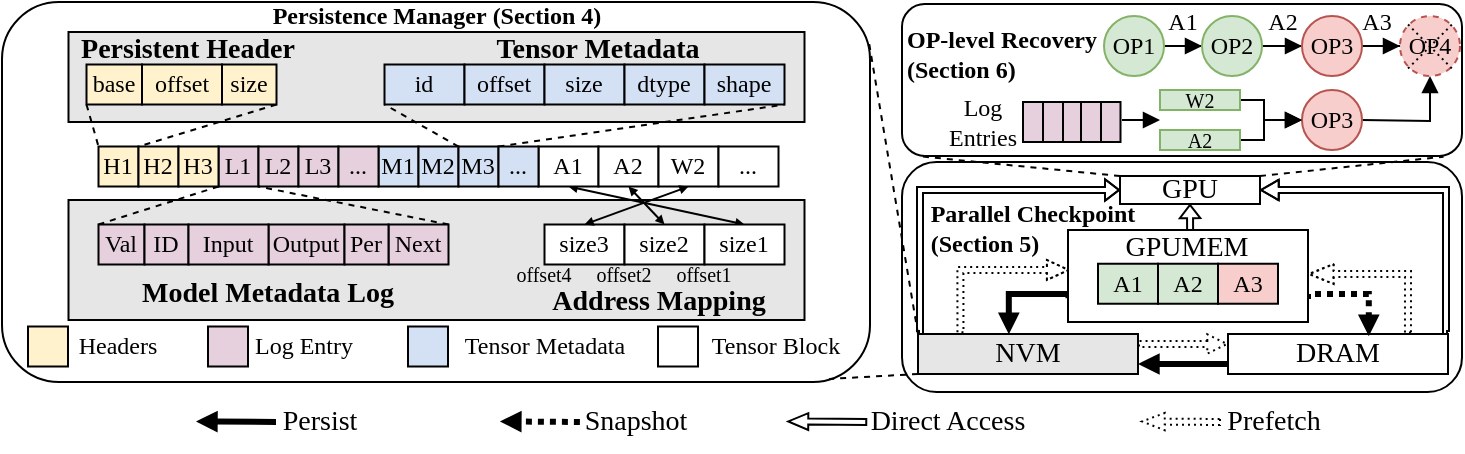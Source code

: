 <mxfile version="24.7.2" type="github">
  <diagram name="第 1 页" id="_ptrRFgUfufC5udD_pL1">
    <mxGraphModel dx="1158" dy="654" grid="1" gridSize="10" guides="1" tooltips="1" connect="1" arrows="1" fold="1" page="1" pageScale="1" pageWidth="827" pageHeight="1169" math="0" shadow="0">
      <root>
        <mxCell id="0" />
        <mxCell id="1" parent="0" />
        <mxCell id="TOuNfcGNLnMNuh-A6v8q-1" value="" style="rounded=1;whiteSpace=wrap;html=1;fillColor=none;fontFamily=Times New Roman;" parent="1" vertex="1">
          <mxGeometry x="480" y="151" width="280" height="76" as="geometry" />
        </mxCell>
        <mxCell id="TOuNfcGNLnMNuh-A6v8q-2" value="" style="rounded=1;whiteSpace=wrap;html=1;fillColor=none;fontFamily=Times New Roman;" parent="1" vertex="1">
          <mxGeometry x="480" y="230" width="280" height="115" as="geometry" />
        </mxCell>
        <mxCell id="TOuNfcGNLnMNuh-A6v8q-3" style="edgeStyle=orthogonalEdgeStyle;rounded=0;orthogonalLoop=1;jettySize=auto;html=1;startArrow=block;startFill=1;endArrow=none;endFill=0;strokeColor=default;strokeWidth=1;align=center;verticalAlign=middle;arcSize=20;fontFamily=Times New Roman;fontSize=11;fontColor=default;labelBackgroundColor=default;sourcePerimeterSpacing=0;targetPerimeterSpacing=0;shape=flexArrow;endSize=3;startSize=2.63;startWidth=6.271;width=3;exitX=1;exitY=0.5;exitDx=0;exitDy=0;" parent="1" source="TOuNfcGNLnMNuh-A6v8q-5" edge="1">
          <mxGeometry relative="1" as="geometry">
            <Array as="points">
              <mxPoint x="752" y="244" />
              <mxPoint x="752" y="316" />
            </Array>
            <mxPoint x="657" y="166" as="sourcePoint" />
            <mxPoint x="753" y="316" as="targetPoint" />
          </mxGeometry>
        </mxCell>
        <mxCell id="TOuNfcGNLnMNuh-A6v8q-4" style="edgeStyle=orthogonalEdgeStyle;rounded=0;orthogonalLoop=1;jettySize=auto;html=1;entryX=0;entryY=0;entryDx=0;entryDy=0;endArrow=none;endFill=0;startArrow=block;startFill=1;strokeColor=default;strokeWidth=1;align=center;verticalAlign=middle;arcSize=20;fontFamily=Times New Roman;fontSize=11;fontColor=default;labelBackgroundColor=default;sourcePerimeterSpacing=0;targetPerimeterSpacing=0;shape=flexArrow;startSize=2.001;endSize=3;width=3;startWidth=6.697;exitX=0;exitY=0.5;exitDx=0;exitDy=0;" parent="1" source="TOuNfcGNLnMNuh-A6v8q-5" target="TOuNfcGNLnMNuh-A6v8q-7" edge="1">
          <mxGeometry relative="1" as="geometry">
            <Array as="points">
              <mxPoint x="489" y="244" />
              <mxPoint x="489" y="316" />
            </Array>
            <mxPoint x="589" y="166" as="sourcePoint" />
            <mxPoint x="489" y="296" as="targetPoint" />
          </mxGeometry>
        </mxCell>
        <mxCell id="TOuNfcGNLnMNuh-A6v8q-5" value="&lt;font style=&quot;font-size: 14px;&quot;&gt;GPU&lt;/font&gt;" style="rounded=0;whiteSpace=wrap;html=1;fillColor=none;fontFamily=Times New Roman;" parent="1" vertex="1">
          <mxGeometry x="589" y="237" width="70" height="14" as="geometry" />
        </mxCell>
        <mxCell id="TOuNfcGNLnMNuh-A6v8q-6" style="edgeStyle=orthogonalEdgeStyle;rounded=0;orthogonalLoop=1;jettySize=auto;html=1;exitX=0.193;exitY=-0.019;exitDx=0;exitDy=0;entryX=0.007;entryY=0.453;entryDx=0;entryDy=0;exitPerimeter=0;dashed=1;dashPattern=1 2;strokeColor=default;strokeWidth=1;align=center;verticalAlign=middle;fontFamily=Times New Roman;fontSize=11;fontColor=default;labelBackgroundColor=default;endArrow=block;endFill=1;shape=flexArrow;endWidth=6;endSize=3.28;width=3;entryPerimeter=0;" parent="1" source="TOuNfcGNLnMNuh-A6v8q-7" target="TOuNfcGNLnMNuh-A6v8q-52" edge="1">
          <mxGeometry relative="1" as="geometry">
            <Array as="points">
              <mxPoint x="509" y="284" />
              <mxPoint x="564" y="284" />
            </Array>
          </mxGeometry>
        </mxCell>
        <mxCell id="TOuNfcGNLnMNuh-A6v8q-7" value="&lt;font style=&quot;font-size: 14px;&quot;&gt;NVM&lt;/font&gt;" style="rounded=0;whiteSpace=wrap;html=1;fontFamily=Times New Roman;fillColor=#E6E6E6;" parent="1" vertex="1">
          <mxGeometry x="488" y="316" width="110" height="20" as="geometry" />
        </mxCell>
        <mxCell id="TOuNfcGNLnMNuh-A6v8q-8" style="rounded=0;orthogonalLoop=1;jettySize=auto;html=1;exitX=0;exitY=0.25;exitDx=0;exitDy=0;strokeWidth=1;entryX=1;entryY=0.25;entryDx=0;entryDy=0;endArrow=none;endFill=0;dashed=1;dashPattern=1 2;strokeColor=default;align=center;verticalAlign=middle;fontFamily=Times New Roman;fontSize=11;fontColor=default;labelBackgroundColor=default;shape=flexArrow;width=3;startSize=2.95;endSize=3.311;endWidth=5.645;startArrow=block;startWidth=5.645;" parent="1" source="TOuNfcGNLnMNuh-A6v8q-11" target="TOuNfcGNLnMNuh-A6v8q-7" edge="1">
          <mxGeometry relative="1" as="geometry">
            <mxPoint x="653" y="305" as="sourcePoint" />
            <mxPoint x="603" y="305" as="targetPoint" />
          </mxGeometry>
        </mxCell>
        <mxCell id="TOuNfcGNLnMNuh-A6v8q-9" style="edgeStyle=orthogonalEdgeStyle;rounded=0;orthogonalLoop=1;jettySize=auto;html=1;exitX=0.818;exitY=-0.015;exitDx=0;exitDy=0;entryX=1.001;entryY=0.481;entryDx=0;entryDy=0;exitPerimeter=0;dashed=1;dashPattern=1 2;strokeColor=default;strokeWidth=1;align=center;verticalAlign=middle;fontFamily=Times New Roman;fontSize=11;fontColor=default;labelBackgroundColor=default;endArrow=block;endFill=1;shape=flexArrow;width=3;endWidth=5.968;endSize=3.731;entryPerimeter=0;" parent="1" source="TOuNfcGNLnMNuh-A6v8q-11" target="TOuNfcGNLnMNuh-A6v8q-52" edge="1">
          <mxGeometry relative="1" as="geometry">
            <Array as="points">
              <mxPoint x="733" y="286" />
              <mxPoint x="683" y="286" />
            </Array>
          </mxGeometry>
        </mxCell>
        <mxCell id="TOuNfcGNLnMNuh-A6v8q-10" style="edgeStyle=orthogonalEdgeStyle;rounded=0;orthogonalLoop=1;jettySize=auto;html=1;exitX=0;exitY=0.75;exitDx=0;exitDy=0;entryX=1;entryY=0.75;entryDx=0;entryDy=0;strokeWidth=3;endArrow=block;endFill=1;startSize=6;endSize=3;fontFamily=Times New Roman;" parent="1" source="TOuNfcGNLnMNuh-A6v8q-11" target="TOuNfcGNLnMNuh-A6v8q-7" edge="1">
          <mxGeometry relative="1" as="geometry" />
        </mxCell>
        <mxCell id="TOuNfcGNLnMNuh-A6v8q-11" value="&lt;font style=&quot;font-size: 14px;&quot;&gt;DRAM&lt;/font&gt;" style="rounded=0;whiteSpace=wrap;html=1;fontFamily=Times New Roman;" parent="1" vertex="1">
          <mxGeometry x="643" y="316" width="110" height="20" as="geometry" />
        </mxCell>
        <mxCell id="TOuNfcGNLnMNuh-A6v8q-12" value="" style="rounded=1;whiteSpace=wrap;html=1;fontFamily=Times New Roman;" parent="1" vertex="1">
          <mxGeometry x="30" y="150" width="434" height="190" as="geometry" />
        </mxCell>
        <mxCell id="TOuNfcGNLnMNuh-A6v8q-13" style="edgeStyle=orthogonalEdgeStyle;rounded=0;orthogonalLoop=1;jettySize=auto;html=1;exitX=0.002;exitY=0.741;exitDx=0;exitDy=0;strokeColor=default;strokeWidth=3;align=center;verticalAlign=middle;fontFamily=Times New Roman;fontSize=11;fontColor=default;labelBackgroundColor=default;endArrow=block;endFill=1;endSize=3;entryX=0.413;entryY=0.006;entryDx=0;entryDy=0;entryPerimeter=0;exitPerimeter=0;" parent="1" source="TOuNfcGNLnMNuh-A6v8q-52" target="TOuNfcGNLnMNuh-A6v8q-7" edge="1">
          <mxGeometry relative="1" as="geometry">
            <mxPoint x="533" y="296" as="targetPoint" />
            <Array as="points">
              <mxPoint x="533" y="296" />
            </Array>
          </mxGeometry>
        </mxCell>
        <mxCell id="TOuNfcGNLnMNuh-A6v8q-14" style="edgeStyle=orthogonalEdgeStyle;rounded=0;orthogonalLoop=1;jettySize=auto;html=1;exitX=1;exitY=0.75;exitDx=0;exitDy=0;strokeWidth=3;endArrow=block;endFill=1;endSize=3;entryX=0.64;entryY=0.056;entryDx=0;entryDy=0;entryPerimeter=0;dashed=1;dashPattern=1 1;fontFamily=Times New Roman;" parent="1" source="TOuNfcGNLnMNuh-A6v8q-52" target="TOuNfcGNLnMNuh-A6v8q-11" edge="1">
          <mxGeometry relative="1" as="geometry">
            <mxPoint x="713" y="296" as="targetPoint" />
            <Array as="points">
              <mxPoint x="683" y="296" />
              <mxPoint x="713" y="296" />
            </Array>
          </mxGeometry>
        </mxCell>
        <mxCell id="TOuNfcGNLnMNuh-A6v8q-15" style="edgeStyle=orthogonalEdgeStyle;rounded=0;orthogonalLoop=1;jettySize=auto;html=1;entryX=0.5;entryY=1;entryDx=0;entryDy=0;endArrow=block;endFill=0;strokeColor=default;strokeWidth=1;align=center;verticalAlign=middle;arcSize=20;fontFamily=Times New Roman;fontSize=11;fontColor=default;labelBackgroundColor=default;startArrow=none;startFill=0;sourcePerimeterSpacing=0;targetPerimeterSpacing=0;shape=flexArrow;width=3;endSize=1.857;startSize=3;endWidth=6.214;exitX=0.51;exitY=0.021;exitDx=0;exitDy=0;exitPerimeter=0;" parent="1" target="TOuNfcGNLnMNuh-A6v8q-5" edge="1">
          <mxGeometry relative="1" as="geometry">
            <mxPoint x="624.1" y="275.63" as="sourcePoint" />
          </mxGeometry>
        </mxCell>
        <mxCell id="TOuNfcGNLnMNuh-A6v8q-40" value="&lt;font style=&quot;font-size: 14px;&quot;&gt;Persist&lt;/font&gt;" style="text;html=1;align=center;verticalAlign=middle;whiteSpace=wrap;rounded=0;fontFamily=Times New Roman;" parent="1" vertex="1">
          <mxGeometry x="159" y="345" width="60" height="30" as="geometry" />
        </mxCell>
        <mxCell id="TOuNfcGNLnMNuh-A6v8q-41" style="rounded=0;orthogonalLoop=1;jettySize=auto;html=1;strokeWidth=3;entryX=1;entryY=0.25;entryDx=0;entryDy=0;endArrow=block;endFill=1;endSize=3;dashed=1;dashPattern=1 1;fontFamily=Times New Roman;" parent="1" edge="1">
          <mxGeometry relative="1" as="geometry">
            <mxPoint x="318.95" y="360" as="sourcePoint" />
            <mxPoint x="278.95" y="359.71" as="targetPoint" />
          </mxGeometry>
        </mxCell>
        <mxCell id="TOuNfcGNLnMNuh-A6v8q-42" value="&lt;font style=&quot;font-size: 14px;&quot;&gt;Snapshot&lt;/font&gt;" style="text;html=1;align=center;verticalAlign=middle;whiteSpace=wrap;rounded=0;fontFamily=Times New Roman;" parent="1" vertex="1">
          <mxGeometry x="316.95" y="345" width="60" height="30" as="geometry" />
        </mxCell>
        <mxCell id="TOuNfcGNLnMNuh-A6v8q-43" style="rounded=0;orthogonalLoop=1;jettySize=auto;html=1;strokeWidth=3;entryX=1;entryY=0.25;entryDx=0;entryDy=0;endArrow=block;endFill=1;endSize=3;fontFamily=Times New Roman;" parent="1" edge="1">
          <mxGeometry relative="1" as="geometry">
            <mxPoint x="167" y="360" as="sourcePoint" />
            <mxPoint x="127" y="359.71" as="targetPoint" />
          </mxGeometry>
        </mxCell>
        <mxCell id="TOuNfcGNLnMNuh-A6v8q-44" style="rounded=0;orthogonalLoop=1;jettySize=auto;html=1;strokeWidth=1;entryX=1;entryY=0.25;entryDx=0;entryDy=0;endArrow=block;endFill=1;dashed=1;dashPattern=1 2;shape=flexArrow;width=3;startSize=6;endSize=3.456;endWidth=4.615;fontFamily=Times New Roman;" parent="1" edge="1">
          <mxGeometry relative="1" as="geometry">
            <mxPoint x="639.5" y="360" as="sourcePoint" />
            <mxPoint x="599.5" y="359.71" as="targetPoint" />
          </mxGeometry>
        </mxCell>
        <mxCell id="TOuNfcGNLnMNuh-A6v8q-45" value="&lt;font style=&quot;font-size: 14px;&quot;&gt;Prefetch&lt;/font&gt;" style="text;html=1;align=center;verticalAlign=middle;whiteSpace=wrap;rounded=0;fontFamily=Times New Roman;" parent="1" vertex="1">
          <mxGeometry x="634.5" y="345" width="62" height="30" as="geometry" />
        </mxCell>
        <mxCell id="TOuNfcGNLnMNuh-A6v8q-46" style="rounded=0;orthogonalLoop=1;jettySize=auto;html=1;strokeWidth=1;entryX=1;entryY=0.25;entryDx=0;entryDy=0;endArrow=block;endFill=1;shape=flexArrow;startSize=6;endSize=3;width=3;targetPerimeterSpacing=0;sourcePerimeterSpacing=0;startWidth=20;arcSize=20;endWidth=4.444;fontFamily=Times New Roman;" parent="1" edge="1">
          <mxGeometry relative="1" as="geometry">
            <mxPoint x="462.63" y="360" as="sourcePoint" />
            <mxPoint x="422.63" y="359.71" as="targetPoint" />
          </mxGeometry>
        </mxCell>
        <mxCell id="TOuNfcGNLnMNuh-A6v8q-47" value="&lt;font style=&quot;font-size: 14px;&quot;&gt;Direct Access&lt;/font&gt;" style="text;html=1;align=center;verticalAlign=middle;whiteSpace=wrap;rounded=0;fontFamily=Times New Roman;" parent="1" vertex="1">
          <mxGeometry x="462.63" y="355" width="80" height="10" as="geometry" />
        </mxCell>
        <mxCell id="TOuNfcGNLnMNuh-A6v8q-48" value="&lt;font&gt;&lt;b&gt;Persistence Manager&amp;nbsp;&lt;/b&gt;&lt;/font&gt;&lt;b style=&quot;background-color: initial;&quot;&gt;(Section 4)&lt;/b&gt;" style="text;html=1;align=center;verticalAlign=middle;whiteSpace=wrap;rounded=0;fontFamily=Times New Roman;" parent="1" vertex="1">
          <mxGeometry x="150.5" y="152" width="193" height="10" as="geometry" />
        </mxCell>
        <mxCell id="TOuNfcGNLnMNuh-A6v8q-50" value="&lt;font&gt;&lt;b&gt;Parallel Checkpoint&lt;/b&gt;&lt;/font&gt;&lt;div style=&quot;text-align: left;&quot;&gt;&lt;font&gt;&lt;b&gt;(Section 5)&lt;/b&gt;&lt;/font&gt;&lt;/div&gt;" style="text;html=1;align=center;verticalAlign=middle;whiteSpace=wrap;rounded=0;fontFamily=Times New Roman;" parent="1" vertex="1">
          <mxGeometry x="482.5" y="248" width="125" height="30" as="geometry" />
        </mxCell>
        <mxCell id="TOuNfcGNLnMNuh-A6v8q-51" value="" style="group;fontFamily=Times New Roman;fillColor=#D5E8D4;" parent="1" vertex="1" connectable="0">
          <mxGeometry x="563" y="264" width="120" height="46" as="geometry" />
        </mxCell>
        <mxCell id="TOuNfcGNLnMNuh-A6v8q-52" value="" style="rounded=0;whiteSpace=wrap;html=1;fontFamily=Times New Roman;" parent="TOuNfcGNLnMNuh-A6v8q-51" vertex="1">
          <mxGeometry width="120" height="46" as="geometry" />
        </mxCell>
        <mxCell id="TOuNfcGNLnMNuh-A6v8q-140" value="&lt;font style=&quot;font-size: 14px;&quot;&gt;GPUMEM&lt;/font&gt;" style="text;html=1;align=center;verticalAlign=middle;whiteSpace=wrap;rounded=0;fontFamily=Times New Roman;" parent="TOuNfcGNLnMNuh-A6v8q-51" vertex="1">
          <mxGeometry x="28.43" y="1.533" width="63.13" height="15.333" as="geometry" />
        </mxCell>
        <mxCell id="TOuNfcGNLnMNuh-A6v8q-143" value="A1" style="whiteSpace=wrap;html=1;aspect=fixed;fillColor=#D5E8D4;fontFamily=Times New Roman;" parent="TOuNfcGNLnMNuh-A6v8q-51" vertex="1">
          <mxGeometry x="15" y="16.87" width="30" height="20" as="geometry" />
        </mxCell>
        <mxCell id="TOuNfcGNLnMNuh-A6v8q-144" value="A2" style="whiteSpace=wrap;html=1;aspect=fixed;fillColor=#D5E8D4;fontFamily=Times New Roman;" parent="TOuNfcGNLnMNuh-A6v8q-51" vertex="1">
          <mxGeometry x="45" y="16.87" width="30" height="20" as="geometry" />
        </mxCell>
        <mxCell id="TOuNfcGNLnMNuh-A6v8q-146" value="A3" style="whiteSpace=wrap;html=1;aspect=fixed;fillColor=#F8CECC;fontFamily=Times New Roman;" parent="TOuNfcGNLnMNuh-A6v8q-51" vertex="1">
          <mxGeometry x="75" y="16.87" width="30" height="20" as="geometry" />
        </mxCell>
        <mxCell id="TOuNfcGNLnMNuh-A6v8q-54" style="edgeStyle=orthogonalEdgeStyle;rounded=0;orthogonalLoop=1;jettySize=auto;html=1;entryX=0;entryY=0.5;entryDx=0;entryDy=0;endArrow=block;endFill=1;fontFamily=Times New Roman;" parent="1" source="TOuNfcGNLnMNuh-A6v8q-55" target="TOuNfcGNLnMNuh-A6v8q-57" edge="1">
          <mxGeometry relative="1" as="geometry" />
        </mxCell>
        <mxCell id="TOuNfcGNLnMNuh-A6v8q-55" value="OP1" style="ellipse;whiteSpace=wrap;html=1;aspect=fixed;fillColor=#d5e8d4;strokeColor=#82b366;fontFamily=Times New Roman;" parent="1" vertex="1">
          <mxGeometry x="581" y="157" width="30" height="30" as="geometry" />
        </mxCell>
        <mxCell id="TOuNfcGNLnMNuh-A6v8q-56" style="edgeStyle=orthogonalEdgeStyle;rounded=0;orthogonalLoop=1;jettySize=auto;html=1;entryX=0;entryY=0.5;entryDx=0;entryDy=0;endArrow=block;endFill=1;fontFamily=Times New Roman;" parent="1" source="TOuNfcGNLnMNuh-A6v8q-57" target="TOuNfcGNLnMNuh-A6v8q-59" edge="1">
          <mxGeometry relative="1" as="geometry" />
        </mxCell>
        <mxCell id="TOuNfcGNLnMNuh-A6v8q-57" value="OP2" style="ellipse;whiteSpace=wrap;html=1;aspect=fixed;fillColor=#d5e8d4;strokeColor=#82b366;fontFamily=Times New Roman;" parent="1" vertex="1">
          <mxGeometry x="630" y="157" width="30" height="30" as="geometry" />
        </mxCell>
        <mxCell id="TOuNfcGNLnMNuh-A6v8q-58" style="edgeStyle=orthogonalEdgeStyle;rounded=0;orthogonalLoop=1;jettySize=auto;html=1;entryX=0;entryY=0.5;entryDx=0;entryDy=0;endArrow=block;endFill=1;fontFamily=Times New Roman;" parent="1" source="TOuNfcGNLnMNuh-A6v8q-59" target="TOuNfcGNLnMNuh-A6v8q-60" edge="1">
          <mxGeometry relative="1" as="geometry" />
        </mxCell>
        <mxCell id="TOuNfcGNLnMNuh-A6v8q-59" value="OP3" style="ellipse;whiteSpace=wrap;html=1;aspect=fixed;fillColor=#f8cecc;strokeColor=#b85450;fontFamily=Times New Roman;" parent="1" vertex="1">
          <mxGeometry x="680" y="157" width="30" height="30" as="geometry" />
        </mxCell>
        <mxCell id="TOuNfcGNLnMNuh-A6v8q-60" value="OP4" style="ellipse;whiteSpace=wrap;html=1;aspect=fixed;fillColor=#f8cecc;strokeColor=#b85450;fontFamily=Times New Roman;dashed=1;" parent="1" vertex="1">
          <mxGeometry x="729" y="157" width="30" height="30" as="geometry" />
        </mxCell>
        <mxCell id="TOuNfcGNLnMNuh-A6v8q-62" style="edgeStyle=orthogonalEdgeStyle;rounded=0;orthogonalLoop=1;jettySize=auto;html=1;entryX=0.5;entryY=1;entryDx=0;entryDy=0;endArrow=block;endFill=1;fontFamily=Times New Roman;" parent="1" target="TOuNfcGNLnMNuh-A6v8q-60" edge="1">
          <mxGeometry relative="1" as="geometry">
            <mxPoint x="710.0" y="209.029" as="sourcePoint" />
          </mxGeometry>
        </mxCell>
        <mxCell id="TOuNfcGNLnMNuh-A6v8q-63" value="OP3" style="ellipse;whiteSpace=wrap;html=1;aspect=fixed;fillColor=#f8cecc;strokeColor=#b85450;fontFamily=Times New Roman;" parent="1" vertex="1">
          <mxGeometry x="680" y="194" width="30" height="30" as="geometry" />
        </mxCell>
        <mxCell id="TOuNfcGNLnMNuh-A6v8q-66" value="&lt;font&gt;&lt;b&gt;OP-level Recovery&lt;/b&gt;&lt;/font&gt;&lt;div style=&quot;text-align: left;&quot;&gt;&lt;font&gt;&lt;b&gt;(Section 6)&lt;/b&gt;&lt;/font&gt;&lt;/div&gt;" style="text;html=1;align=center;verticalAlign=middle;whiteSpace=wrap;rounded=0;fontFamily=Times New Roman;" parent="1" vertex="1">
          <mxGeometry x="478" y="161.25" width="104" height="30" as="geometry" />
        </mxCell>
        <mxCell id="TOuNfcGNLnMNuh-A6v8q-67" value="A1" style="text;html=1;align=center;verticalAlign=middle;whiteSpace=wrap;rounded=0;fontFamily=Times New Roman;" parent="1" vertex="1">
          <mxGeometry x="605" y="150" width="31" height="20" as="geometry" />
        </mxCell>
        <mxCell id="TOuNfcGNLnMNuh-A6v8q-68" value="A2" style="text;html=1;align=center;verticalAlign=middle;whiteSpace=wrap;rounded=0;fontFamily=Times New Roman;" parent="1" vertex="1">
          <mxGeometry x="655" y="150" width="31" height="20" as="geometry" />
        </mxCell>
        <mxCell id="TOuNfcGNLnMNuh-A6v8q-69" value="A3" style="text;html=1;align=center;verticalAlign=middle;whiteSpace=wrap;rounded=0;fontFamily=Times New Roman;" parent="1" vertex="1">
          <mxGeometry x="702" y="150" width="31" height="20" as="geometry" />
        </mxCell>
        <mxCell id="TOuNfcGNLnMNuh-A6v8q-70" style="edgeStyle=orthogonalEdgeStyle;rounded=0;orthogonalLoop=1;jettySize=auto;html=1;entryX=0;entryY=0.5;entryDx=0;entryDy=0;endArrow=block;endFill=1;fontFamily=Times New Roman;" parent="1" source="TOuNfcGNLnMNuh-A6v8q-71" edge="1">
          <mxGeometry relative="1" as="geometry">
            <Array as="points">
              <mxPoint x="661" y="199" />
              <mxPoint x="661" y="209" />
            </Array>
            <mxPoint x="680.0" y="209" as="targetPoint" />
          </mxGeometry>
        </mxCell>
        <mxCell id="TOuNfcGNLnMNuh-A6v8q-71" value="&lt;p style=&quot;line-height: 100%;&quot;&gt;&lt;font style=&quot;font-size: 10px;&quot;&gt;W2&lt;/font&gt;&lt;/p&gt;" style="rounded=0;whiteSpace=wrap;html=1;fillColor=#d5e8d4;strokeColor=#82b366;fontFamily=Times New Roman;" parent="1" vertex="1">
          <mxGeometry x="609" y="194" width="40" height="10" as="geometry" />
        </mxCell>
        <mxCell id="TOuNfcGNLnMNuh-A6v8q-72" style="edgeStyle=orthogonalEdgeStyle;rounded=0;orthogonalLoop=1;jettySize=auto;html=1;entryX=0;entryY=0.5;entryDx=0;entryDy=0;endArrow=block;endFill=1;fontFamily=Times New Roman;" parent="1" edge="1">
          <mxGeometry relative="1" as="geometry">
            <Array as="points">
              <mxPoint x="661" y="219" />
              <mxPoint x="661" y="209" />
            </Array>
            <mxPoint x="649" y="219.029" as="sourcePoint" />
            <mxPoint x="680.0" y="209" as="targetPoint" />
          </mxGeometry>
        </mxCell>
        <mxCell id="TOuNfcGNLnMNuh-A6v8q-73" value="&lt;p style=&quot;line-height: 100%;&quot;&gt;&lt;font style=&quot;font-size: 10px;&quot;&gt;A2&lt;/font&gt;&lt;/p&gt;" style="rounded=0;whiteSpace=wrap;html=1;fillColor=#d5e8d4;strokeColor=#82b366;fontFamily=Times New Roman;" parent="1" vertex="1">
          <mxGeometry x="609" y="214" width="40" height="10" as="geometry" />
        </mxCell>
        <mxCell id="TOuNfcGNLnMNuh-A6v8q-74" style="rounded=0;orthogonalLoop=1;jettySize=auto;html=1;exitX=0;exitY=0;exitDx=0;exitDy=0;entryX=0.998;entryY=0.095;entryDx=0;entryDy=0;dashed=1;endArrow=none;endFill=0;entryPerimeter=0;fontFamily=Times New Roman;" parent="1" source="TOuNfcGNLnMNuh-A6v8q-7" target="TOuNfcGNLnMNuh-A6v8q-12" edge="1">
          <mxGeometry relative="1" as="geometry" />
        </mxCell>
        <mxCell id="TOuNfcGNLnMNuh-A6v8q-75" style="rounded=0;orthogonalLoop=1;jettySize=auto;html=1;exitX=0;exitY=1;exitDx=0;exitDy=0;endArrow=none;endFill=0;dashed=1;fontFamily=Times New Roman;entryX=0.953;entryY=0.992;entryDx=0;entryDy=0;entryPerimeter=0;" parent="1" source="TOuNfcGNLnMNuh-A6v8q-7" target="TOuNfcGNLnMNuh-A6v8q-12" edge="1">
          <mxGeometry relative="1" as="geometry">
            <mxPoint x="491.7" y="345" as="sourcePoint" />
            <mxPoint x="440.0" y="347.86" as="targetPoint" />
          </mxGeometry>
        </mxCell>
        <mxCell id="TOuNfcGNLnMNuh-A6v8q-76" style="rounded=0;orthogonalLoop=1;jettySize=auto;html=1;exitX=0;exitY=0;exitDx=0;exitDy=0;entryX=0.035;entryY=1.003;entryDx=0;entryDy=0;entryPerimeter=0;dashed=1;endArrow=none;endFill=0;fontFamily=Times New Roman;" parent="1" source="TOuNfcGNLnMNuh-A6v8q-5" target="TOuNfcGNLnMNuh-A6v8q-1" edge="1">
          <mxGeometry relative="1" as="geometry" />
        </mxCell>
        <mxCell id="TOuNfcGNLnMNuh-A6v8q-77" style="rounded=0;orthogonalLoop=1;jettySize=auto;html=1;exitX=1;exitY=0;exitDx=0;exitDy=0;entryX=0.967;entryY=1.005;entryDx=0;entryDy=0;entryPerimeter=0;dashed=1;endArrow=none;endFill=0;fontFamily=Times New Roman;" parent="1" source="TOuNfcGNLnMNuh-A6v8q-5" target="TOuNfcGNLnMNuh-A6v8q-1" edge="1">
          <mxGeometry relative="1" as="geometry" />
        </mxCell>
        <mxCell id="TOuNfcGNLnMNuh-A6v8q-78" value="" style="rounded=0;whiteSpace=wrap;html=1;fillColor=#E6E6E6;fontFamily=Times New Roman;" parent="1" vertex="1">
          <mxGeometry x="63.25" y="165" width="368" height="45" as="geometry" />
        </mxCell>
        <mxCell id="TOuNfcGNLnMNuh-A6v8q-79" value="" style="rounded=0;whiteSpace=wrap;html=1;fillColor=#E6E6E6;fontFamily=Times New Roman;" parent="1" vertex="1">
          <mxGeometry x="63.25" y="249" width="368" height="60" as="geometry" />
        </mxCell>
        <mxCell id="TOuNfcGNLnMNuh-A6v8q-80" value="" style="endArrow=none;dashed=1;html=1;rounded=0;entryX=0;entryY=1;entryDx=0;entryDy=0;exitX=0;exitY=0;exitDx=0;exitDy=0;fontFamily=Times New Roman;" parent="1" source="TOuNfcGNLnMNuh-A6v8q-88" target="TOuNfcGNLnMNuh-A6v8q-95" edge="1">
          <mxGeometry width="50" height="50" relative="1" as="geometry">
            <mxPoint x="311.25" y="221.25" as="sourcePoint" />
            <mxPoint x="191.69" y="190.99" as="targetPoint" />
          </mxGeometry>
        </mxCell>
        <mxCell id="TOuNfcGNLnMNuh-A6v8q-81" style="rounded=0;orthogonalLoop=1;jettySize=auto;html=1;entryX=0.5;entryY=0;entryDx=0;entryDy=0;exitX=0.5;exitY=1;exitDx=0;exitDy=0;endSize=2;endArrow=block;endFill=1;fontFamily=Times New Roman;startArrow=block;startFill=1;startSize=2;" parent="1" source="TOuNfcGNLnMNuh-A6v8q-82" target="TOuNfcGNLnMNuh-A6v8q-107" edge="1">
          <mxGeometry relative="1" as="geometry" />
        </mxCell>
        <mxCell id="TOuNfcGNLnMNuh-A6v8q-82" value="A1" style="whiteSpace=wrap;html=1;aspect=fixed;fillColor=#FFFFFF;fontFamily=Times New Roman;" parent="1" vertex="1">
          <mxGeometry x="298.25" y="222.25" width="30" height="20" as="geometry" />
        </mxCell>
        <mxCell id="TOuNfcGNLnMNuh-A6v8q-83" style="rounded=0;orthogonalLoop=1;jettySize=auto;html=1;entryX=0.5;entryY=0;entryDx=0;entryDy=0;exitX=0.5;exitY=1;exitDx=0;exitDy=0;endSize=2;endArrow=block;endFill=1;fontFamily=Times New Roman;startArrow=block;startFill=1;startSize=2;" parent="1" source="TOuNfcGNLnMNuh-A6v8q-84" target="TOuNfcGNLnMNuh-A6v8q-106" edge="1">
          <mxGeometry relative="1" as="geometry" />
        </mxCell>
        <mxCell id="TOuNfcGNLnMNuh-A6v8q-84" value="A2" style="whiteSpace=wrap;html=1;aspect=fixed;fillColor=#FFFFFF;fontFamily=Times New Roman;" parent="1" vertex="1">
          <mxGeometry x="328.25" y="222.25" width="30" height="20" as="geometry" />
        </mxCell>
        <mxCell id="TOuNfcGNLnMNuh-A6v8q-85" value="W2" style="whiteSpace=wrap;html=1;aspect=fixed;fillColor=#FFFFFF;fontFamily=Times New Roman;" parent="1" vertex="1">
          <mxGeometry x="358.25" y="222.25" width="30" height="20" as="geometry" />
        </mxCell>
        <mxCell id="TOuNfcGNLnMNuh-A6v8q-86" value="M1" style="rounded=0;whiteSpace=wrap;html=1;fillColor=#D4E1F5;fontFamily=Times New Roman;" parent="1" vertex="1">
          <mxGeometry x="218.25" y="222.25" width="20" height="20" as="geometry" />
        </mxCell>
        <mxCell id="TOuNfcGNLnMNuh-A6v8q-87" value="M2" style="rounded=0;whiteSpace=wrap;html=1;fillColor=#D4E1F5;fontFamily=Times New Roman;" parent="1" vertex="1">
          <mxGeometry x="238.25" y="222.25" width="20" height="20" as="geometry" />
        </mxCell>
        <mxCell id="TOuNfcGNLnMNuh-A6v8q-88" value="M3" style="rounded=0;whiteSpace=wrap;html=1;fillColor=#D4E1F5;fontFamily=Times New Roman;" parent="1" vertex="1">
          <mxGeometry x="258.25" y="222.25" width="20" height="20" as="geometry" />
        </mxCell>
        <mxCell id="TOuNfcGNLnMNuh-A6v8q-89" value="L1" style="rounded=0;whiteSpace=wrap;html=1;fillColor=#E6D0DE;fontFamily=Times New Roman;" parent="1" vertex="1">
          <mxGeometry x="138.25" y="222.25" width="20" height="20" as="geometry" />
        </mxCell>
        <mxCell id="TOuNfcGNLnMNuh-A6v8q-90" value="L2" style="rounded=0;whiteSpace=wrap;html=1;fillColor=#E6D0DE;fontFamily=Times New Roman;" parent="1" vertex="1">
          <mxGeometry x="158.25" y="222.25" width="20" height="20" as="geometry" />
        </mxCell>
        <mxCell id="TOuNfcGNLnMNuh-A6v8q-91" value="L3" style="rounded=0;whiteSpace=wrap;html=1;fillColor=#E6D0DE;fontFamily=Times New Roman;" parent="1" vertex="1">
          <mxGeometry x="178.25" y="222.25" width="20" height="20" as="geometry" />
        </mxCell>
        <mxCell id="TOuNfcGNLnMNuh-A6v8q-92" value="" style="endArrow=none;dashed=1;html=1;rounded=0;entryX=0;entryY=1;entryDx=0;entryDy=0;exitX=0;exitY=0;exitDx=0;exitDy=0;fontFamily=Times New Roman;" parent="1" source="TOuNfcGNLnMNuh-A6v8q-100" target="TOuNfcGNLnMNuh-A6v8q-89" edge="1">
          <mxGeometry width="50" height="50" relative="1" as="geometry">
            <mxPoint x="170.25" y="266.25" as="sourcePoint" />
            <mxPoint x="201.25" y="209.25" as="targetPoint" />
          </mxGeometry>
        </mxCell>
        <mxCell id="TOuNfcGNLnMNuh-A6v8q-93" value="" style="endArrow=none;dashed=1;html=1;rounded=0;entryX=0;entryY=1;entryDx=0;entryDy=0;exitX=1;exitY=0;exitDx=0;exitDy=0;fontFamily=Times New Roman;" parent="1" source="TOuNfcGNLnMNuh-A6v8q-128" target="TOuNfcGNLnMNuh-A6v8q-90" edge="1">
          <mxGeometry width="50" height="50" relative="1" as="geometry">
            <mxPoint x="346.25" y="266.25" as="sourcePoint" />
            <mxPoint x="231.25" y="251.25" as="targetPoint" />
          </mxGeometry>
        </mxCell>
        <mxCell id="TOuNfcGNLnMNuh-A6v8q-94" value="..." style="rounded=0;whiteSpace=wrap;html=1;fillColor=#E6D0DE;fontFamily=Times New Roman;" parent="1" vertex="1">
          <mxGeometry x="198.25" y="222.25" width="20" height="20" as="geometry" />
        </mxCell>
        <mxCell id="TOuNfcGNLnMNuh-A6v8q-95" value="id" style="rounded=0;whiteSpace=wrap;html=1;fillColor=#D4E1F5;fontFamily=Times New Roman;" parent="1" vertex="1">
          <mxGeometry x="221.25" y="181.25" width="40" height="20" as="geometry" />
        </mxCell>
        <mxCell id="TOuNfcGNLnMNuh-A6v8q-96" value="offset" style="rounded=0;whiteSpace=wrap;html=1;fillColor=#D4E1F5;fontFamily=Times New Roman;" parent="1" vertex="1">
          <mxGeometry x="261.25" y="181.25" width="40" height="20" as="geometry" />
        </mxCell>
        <mxCell id="TOuNfcGNLnMNuh-A6v8q-97" value="size" style="rounded=0;whiteSpace=wrap;html=1;fillColor=#D4E1F5;fontFamily=Times New Roman;" parent="1" vertex="1">
          <mxGeometry x="301.25" y="181.25" width="40" height="20" as="geometry" />
        </mxCell>
        <mxCell id="TOuNfcGNLnMNuh-A6v8q-98" value="dtype" style="rounded=0;whiteSpace=wrap;html=1;fillColor=#D4E1F5;fontFamily=Times New Roman;" parent="1" vertex="1">
          <mxGeometry x="341.25" y="181.25" width="40" height="20" as="geometry" />
        </mxCell>
        <mxCell id="TOuNfcGNLnMNuh-A6v8q-99" value="shape" style="rounded=0;whiteSpace=wrap;html=1;fillColor=#D4E1F5;fontFamily=Times New Roman;" parent="1" vertex="1">
          <mxGeometry x="381.25" y="181.25" width="40" height="20" as="geometry" />
        </mxCell>
        <mxCell id="TOuNfcGNLnMNuh-A6v8q-100" value="Val" style="rounded=0;whiteSpace=wrap;html=1;fillColor=#E6D0DE;fontFamily=Times New Roman;" parent="1" vertex="1">
          <mxGeometry x="78.25" y="261.25" width="23" height="20" as="geometry" />
        </mxCell>
        <mxCell id="TOuNfcGNLnMNuh-A6v8q-101" value="ID" style="rounded=0;whiteSpace=wrap;html=1;fillColor=#E6D0DE;fontFamily=Times New Roman;" parent="1" vertex="1">
          <mxGeometry x="101.25" y="261.25" width="22" height="20" as="geometry" />
        </mxCell>
        <mxCell id="TOuNfcGNLnMNuh-A6v8q-102" value="Output" style="rounded=0;whiteSpace=wrap;html=1;fillColor=#E6D0DE;fontFamily=Times New Roman;" parent="1" vertex="1">
          <mxGeometry x="163.25" y="261.25" width="38" height="20" as="geometry" />
        </mxCell>
        <mxCell id="TOuNfcGNLnMNuh-A6v8q-103" value="Input" style="rounded=0;whiteSpace=wrap;html=1;fillColor=#E6D0DE;fontFamily=Times New Roman;" parent="1" vertex="1">
          <mxGeometry x="123.25" y="261.25" width="40" height="20" as="geometry" />
        </mxCell>
        <mxCell id="TOuNfcGNLnMNuh-A6v8q-104" value="" style="endArrow=none;dashed=1;html=1;rounded=0;entryX=1;entryY=1;entryDx=0;entryDy=0;exitX=1;exitY=0;exitDx=0;exitDy=0;fontFamily=Times New Roman;" parent="1" source="TOuNfcGNLnMNuh-A6v8q-88" target="TOuNfcGNLnMNuh-A6v8q-99" edge="1">
          <mxGeometry width="50" height="50" relative="1" as="geometry">
            <mxPoint x="281.25" y="231.25" as="sourcePoint" />
            <mxPoint x="201.25" y="211.25" as="targetPoint" />
          </mxGeometry>
        </mxCell>
        <mxCell id="TOuNfcGNLnMNuh-A6v8q-105" value="size3" style="rounded=0;whiteSpace=wrap;html=1;fillColor=#FFFFFF;fontFamily=Times New Roman;" parent="1" vertex="1">
          <mxGeometry x="301.25" y="261.25" width="40" height="20" as="geometry" />
        </mxCell>
        <mxCell id="TOuNfcGNLnMNuh-A6v8q-106" value="size2" style="rounded=0;whiteSpace=wrap;html=1;fillColor=#FFFFFF;fontFamily=Times New Roman;" parent="1" vertex="1">
          <mxGeometry x="341.25" y="261.25" width="40" height="20" as="geometry" />
        </mxCell>
        <mxCell id="TOuNfcGNLnMNuh-A6v8q-107" value="size1" style="rounded=0;whiteSpace=wrap;html=1;fillColor=#FFFFFF;fontFamily=Times New Roman;" parent="1" vertex="1">
          <mxGeometry x="381.25" y="261.25" width="40" height="20" as="geometry" />
        </mxCell>
        <mxCell id="TOuNfcGNLnMNuh-A6v8q-108" value="&lt;font style=&quot;font-size: 10px;&quot;&gt;offset4&lt;/font&gt;" style="text;html=1;align=center;verticalAlign=middle;whiteSpace=wrap;rounded=0;fontFamily=Times New Roman;" parent="1" vertex="1">
          <mxGeometry x="281.25" y="281.25" width="40" height="10" as="geometry" />
        </mxCell>
        <mxCell id="TOuNfcGNLnMNuh-A6v8q-109" value="&lt;font style=&quot;font-size: 10px;&quot;&gt;offset2&lt;/font&gt;" style="text;html=1;align=center;verticalAlign=middle;whiteSpace=wrap;rounded=0;fontFamily=Times New Roman;" parent="1" vertex="1">
          <mxGeometry x="321.25" y="281.25" width="40" height="10" as="geometry" />
        </mxCell>
        <mxCell id="TOuNfcGNLnMNuh-A6v8q-110" value="&lt;font style=&quot;font-size: 10px;&quot;&gt;offset1&lt;/font&gt;" style="text;html=1;align=center;verticalAlign=middle;whiteSpace=wrap;rounded=0;fontFamily=Times New Roman;" parent="1" vertex="1">
          <mxGeometry x="361.25" y="281.25" width="40" height="10" as="geometry" />
        </mxCell>
        <mxCell id="TOuNfcGNLnMNuh-A6v8q-111" style="rounded=0;orthogonalLoop=1;jettySize=auto;html=1;entryX=0.5;entryY=0;entryDx=0;entryDy=0;endSize=2;endArrow=block;endFill=1;exitX=0.5;exitY=1;exitDx=0;exitDy=0;fontFamily=Times New Roman;startSize=2;startArrow=block;startFill=1;" parent="1" source="TOuNfcGNLnMNuh-A6v8q-85" target="TOuNfcGNLnMNuh-A6v8q-105" edge="1">
          <mxGeometry relative="1" as="geometry" />
        </mxCell>
        <mxCell id="TOuNfcGNLnMNuh-A6v8q-112" value="H1" style="rounded=0;whiteSpace=wrap;html=1;fillColor=#FFF2CC;fontFamily=Times New Roman;" parent="1" vertex="1">
          <mxGeometry x="78.25" y="222.25" width="20" height="20" as="geometry" />
        </mxCell>
        <mxCell id="TOuNfcGNLnMNuh-A6v8q-113" style="rounded=0;orthogonalLoop=1;jettySize=auto;html=1;exitX=0;exitY=1;exitDx=0;exitDy=0;entryX=0;entryY=0;entryDx=0;entryDy=0;dashed=1;endArrow=none;endFill=0;fontFamily=Times New Roman;" parent="1" source="TOuNfcGNLnMNuh-A6v8q-114" target="TOuNfcGNLnMNuh-A6v8q-112" edge="1">
          <mxGeometry relative="1" as="geometry" />
        </mxCell>
        <mxCell id="TOuNfcGNLnMNuh-A6v8q-114" value="base" style="rounded=0;whiteSpace=wrap;html=1;fillColor=#FFF2CC;fontFamily=Times New Roman;" parent="1" vertex="1">
          <mxGeometry x="72.25" y="181.25" width="27.75" height="20" as="geometry" />
        </mxCell>
        <mxCell id="TOuNfcGNLnMNuh-A6v8q-115" value="..." style="rounded=0;whiteSpace=wrap;html=1;fillColor=#D4E1F5;fontFamily=Times New Roman;" parent="1" vertex="1">
          <mxGeometry x="278.25" y="222.25" width="20" height="20" as="geometry" />
        </mxCell>
        <mxCell id="TOuNfcGNLnMNuh-A6v8q-116" value="..." style="whiteSpace=wrap;html=1;aspect=fixed;fillColor=#FFFFFF;fontFamily=Times New Roman;" parent="1" vertex="1">
          <mxGeometry x="388.25" y="222.25" width="30" height="20" as="geometry" />
        </mxCell>
        <mxCell id="TOuNfcGNLnMNuh-A6v8q-117" style="rounded=0;orthogonalLoop=1;jettySize=auto;html=1;exitX=1;exitY=1;exitDx=0;exitDy=0;entryX=1;entryY=0;entryDx=0;entryDy=0;dashed=1;endArrow=none;endFill=0;fontFamily=Times New Roman;" parent="1" source="TOuNfcGNLnMNuh-A6v8q-130" target="TOuNfcGNLnMNuh-A6v8q-112" edge="1">
          <mxGeometry relative="1" as="geometry">
            <mxPoint x="81.25" y="211.25" as="sourcePoint" />
            <mxPoint x="111.25" y="231.25" as="targetPoint" />
          </mxGeometry>
        </mxCell>
        <mxCell id="TOuNfcGNLnMNuh-A6v8q-118" value="H2" style="rounded=0;whiteSpace=wrap;html=1;fillColor=#FFF2CC;fontFamily=Times New Roman;" parent="1" vertex="1">
          <mxGeometry x="98.25" y="222.25" width="20" height="20" as="geometry" />
        </mxCell>
        <mxCell id="TOuNfcGNLnMNuh-A6v8q-119" value="H3" style="rounded=0;whiteSpace=wrap;html=1;fillColor=#FFF2CC;fontFamily=Times New Roman;" parent="1" vertex="1">
          <mxGeometry x="118.25" y="222.25" width="20" height="20" as="geometry" />
        </mxCell>
        <mxCell id="TOuNfcGNLnMNuh-A6v8q-120" value="" style="rounded=0;whiteSpace=wrap;html=1;fillColor=#FFF2CC;fontFamily=Times New Roman;" parent="1" vertex="1">
          <mxGeometry x="43" y="312.25" width="20" height="20" as="geometry" />
        </mxCell>
        <mxCell id="TOuNfcGNLnMNuh-A6v8q-121" value="Headers" style="text;html=1;align=center;verticalAlign=middle;whiteSpace=wrap;rounded=0;fontFamily=Times New Roman;" parent="1" vertex="1">
          <mxGeometry x="63" y="314.75" width="50" height="15" as="geometry" />
        </mxCell>
        <mxCell id="TOuNfcGNLnMNuh-A6v8q-122" value="" style="rounded=0;whiteSpace=wrap;html=1;fillColor=#E6D0DE;fontFamily=Times New Roman;" parent="1" vertex="1">
          <mxGeometry x="133" y="312.25" width="20" height="20" as="geometry" />
        </mxCell>
        <mxCell id="TOuNfcGNLnMNuh-A6v8q-123" value="Log Entry" style="text;html=1;align=center;verticalAlign=middle;whiteSpace=wrap;rounded=0;fontFamily=Times New Roman;" parent="1" vertex="1">
          <mxGeometry x="151" y="314.75" width="60" height="15" as="geometry" />
        </mxCell>
        <mxCell id="TOuNfcGNLnMNuh-A6v8q-124" value="" style="rounded=0;whiteSpace=wrap;html=1;fillColor=#D4E1F5;fontFamily=Times New Roman;" parent="1" vertex="1">
          <mxGeometry x="233" y="312.25" width="20" height="20" as="geometry" />
        </mxCell>
        <mxCell id="TOuNfcGNLnMNuh-A6v8q-125" value="Tensor Metadata" style="text;html=1;align=center;verticalAlign=middle;whiteSpace=wrap;rounded=0;fontFamily=Times New Roman;" parent="1" vertex="1">
          <mxGeometry x="251" y="314.75" width="101" height="15" as="geometry" />
        </mxCell>
        <mxCell id="TOuNfcGNLnMNuh-A6v8q-126" value="" style="rounded=0;whiteSpace=wrap;html=1;fillColor=#FFFFFF;fontFamily=Times New Roman;" parent="1" vertex="1">
          <mxGeometry x="358" y="312.25" width="20" height="20" as="geometry" />
        </mxCell>
        <mxCell id="TOuNfcGNLnMNuh-A6v8q-127" value="Tensor Block" style="text;html=1;align=center;verticalAlign=middle;whiteSpace=wrap;rounded=0;fontFamily=Times New Roman;" parent="1" vertex="1">
          <mxGeometry x="378" y="314.75" width="77.5" height="15" as="geometry" />
        </mxCell>
        <mxCell id="TOuNfcGNLnMNuh-A6v8q-128" value="Next" style="rounded=0;whiteSpace=wrap;html=1;fillColor=#E6D0DE;fontFamily=Times New Roman;" parent="1" vertex="1">
          <mxGeometry x="223.25" y="261.25" width="30" height="20" as="geometry" />
        </mxCell>
        <mxCell id="TOuNfcGNLnMNuh-A6v8q-129" value="Per" style="rounded=0;whiteSpace=wrap;html=1;fillColor=#E6D0DE;fontFamily=Times New Roman;" parent="1" vertex="1">
          <mxGeometry x="201.25" y="261.25" width="22" height="20" as="geometry" />
        </mxCell>
        <mxCell id="TOuNfcGNLnMNuh-A6v8q-130" value="size" style="rounded=0;whiteSpace=wrap;html=1;fillColor=#FFF2CC;fontFamily=Times New Roman;" parent="1" vertex="1">
          <mxGeometry x="140" y="181.25" width="27.25" height="20" as="geometry" />
        </mxCell>
        <mxCell id="TOuNfcGNLnMNuh-A6v8q-131" value="" style="shape=table;startSize=0;container=1;collapsible=0;childLayout=tableLayout;fillColor=#E6D0DE;" parent="1" vertex="1">
          <mxGeometry x="540.5" y="200" width="48.75" height="20" as="geometry" />
        </mxCell>
        <mxCell id="TOuNfcGNLnMNuh-A6v8q-132" value="" style="shape=tableRow;horizontal=0;startSize=0;swimlaneHead=0;swimlaneBody=0;strokeColor=inherit;top=0;left=0;bottom=0;right=0;collapsible=0;dropTarget=0;fillColor=none;points=[[0,0.5],[1,0.5]];portConstraint=eastwest;" parent="TOuNfcGNLnMNuh-A6v8q-131" vertex="1">
          <mxGeometry width="48.75" height="20" as="geometry" />
        </mxCell>
        <mxCell id="TOuNfcGNLnMNuh-A6v8q-133" value="" style="shape=partialRectangle;html=1;whiteSpace=wrap;connectable=0;strokeColor=inherit;overflow=hidden;fillColor=none;top=0;left=0;bottom=0;right=0;pointerEvents=1;" parent="TOuNfcGNLnMNuh-A6v8q-132" vertex="1">
          <mxGeometry width="10" height="20" as="geometry">
            <mxRectangle width="10" height="20" as="alternateBounds" />
          </mxGeometry>
        </mxCell>
        <mxCell id="TOuNfcGNLnMNuh-A6v8q-134" value="" style="shape=partialRectangle;html=1;whiteSpace=wrap;connectable=0;strokeColor=inherit;overflow=hidden;fillColor=none;top=0;left=0;bottom=0;right=0;pointerEvents=1;" parent="TOuNfcGNLnMNuh-A6v8q-132" vertex="1">
          <mxGeometry x="10" width="10" height="20" as="geometry">
            <mxRectangle width="10" height="20" as="alternateBounds" />
          </mxGeometry>
        </mxCell>
        <mxCell id="TOuNfcGNLnMNuh-A6v8q-135" value="" style="shape=partialRectangle;html=1;whiteSpace=wrap;connectable=0;strokeColor=inherit;overflow=hidden;fillColor=none;top=0;left=0;bottom=0;right=0;pointerEvents=1;" parent="TOuNfcGNLnMNuh-A6v8q-132" vertex="1">
          <mxGeometry x="20" width="9" height="20" as="geometry">
            <mxRectangle width="9" height="20" as="alternateBounds" />
          </mxGeometry>
        </mxCell>
        <mxCell id="TOuNfcGNLnMNuh-A6v8q-136" value="" style="shape=partialRectangle;html=1;whiteSpace=wrap;connectable=0;strokeColor=inherit;overflow=hidden;fillColor=none;top=0;left=0;bottom=0;right=0;pointerEvents=1;" parent="TOuNfcGNLnMNuh-A6v8q-132" vertex="1">
          <mxGeometry x="29" width="10" height="20" as="geometry">
            <mxRectangle width="10" height="20" as="alternateBounds" />
          </mxGeometry>
        </mxCell>
        <mxCell id="TOuNfcGNLnMNuh-A6v8q-137" value="" style="shape=partialRectangle;html=1;whiteSpace=wrap;connectable=0;strokeColor=inherit;overflow=hidden;fillColor=none;top=0;left=0;bottom=0;right=0;pointerEvents=1;" parent="TOuNfcGNLnMNuh-A6v8q-132" vertex="1">
          <mxGeometry x="39" width="10" height="20" as="geometry">
            <mxRectangle width="10" height="20" as="alternateBounds" />
          </mxGeometry>
        </mxCell>
        <mxCell id="TOuNfcGNLnMNuh-A6v8q-139" value="Log Entries" style="text;html=1;align=center;verticalAlign=middle;whiteSpace=wrap;rounded=0;fontFamily=Times New Roman;" parent="1" vertex="1">
          <mxGeometry x="500" y="200" width="40.5" height="20" as="geometry" />
        </mxCell>
        <mxCell id="TOuNfcGNLnMNuh-A6v8q-142" style="edgeStyle=orthogonalEdgeStyle;rounded=0;orthogonalLoop=1;jettySize=auto;html=1;entryX=0;entryY=0.5;entryDx=0;entryDy=0;endArrow=block;endFill=1;fontFamily=Times New Roman;" parent="1" edge="1">
          <mxGeometry relative="1" as="geometry">
            <mxPoint x="590" y="209" as="sourcePoint" />
            <mxPoint x="609" y="209" as="targetPoint" />
          </mxGeometry>
        </mxCell>
        <mxCell id="TOuNfcGNLnMNuh-A6v8q-153" style="rounded=0;orthogonalLoop=1;jettySize=auto;html=1;exitX=0;exitY=0;exitDx=0;exitDy=0;entryX=0.86;entryY=0.868;entryDx=0;entryDy=0;strokeWidth=1;dashed=1;endArrow=none;endFill=0;dashPattern=1 2;entryPerimeter=0;fontFamily=Times New Roman;" parent="1" edge="1">
          <mxGeometry relative="1" as="geometry">
            <mxPoint x="733" y="161.25" as="sourcePoint" />
            <mxPoint x="755" y="183.25" as="targetPoint" />
          </mxGeometry>
        </mxCell>
        <mxCell id="TOuNfcGNLnMNuh-A6v8q-154" style="rounded=0;orthogonalLoop=1;jettySize=auto;html=1;exitX=0;exitY=1;exitDx=0;exitDy=0;entryX=0.859;entryY=0.132;entryDx=0;entryDy=0;dashed=1;endArrow=none;endFill=0;dashPattern=1 2;entryPerimeter=0;fontFamily=Times New Roman;" parent="1" edge="1">
          <mxGeometry relative="1" as="geometry">
            <mxPoint x="733" y="183.25" as="sourcePoint" />
            <mxPoint x="755" y="161.25" as="targetPoint" />
          </mxGeometry>
        </mxCell>
        <mxCell id="SZ4H9FQb1aTEPDN4vVSO-1" value="&lt;font style=&quot;font-size: 14px;&quot;&gt;&lt;b&gt;Address Mapping&lt;/b&gt;&lt;/font&gt;" style="text;html=1;align=center;verticalAlign=middle;whiteSpace=wrap;rounded=0;fontFamily=Times New Roman;" vertex="1" parent="1">
          <mxGeometry x="299" y="295.25" width="118.75" height="10" as="geometry" />
        </mxCell>
        <mxCell id="SZ4H9FQb1aTEPDN4vVSO-2" value="&lt;span style=&quot;font-size: 14px;&quot;&gt;&lt;b&gt;Model Metadata Log&lt;/b&gt;&lt;/span&gt;" style="text;html=1;align=center;verticalAlign=middle;whiteSpace=wrap;rounded=0;fontFamily=Times New Roman;" vertex="1" parent="1">
          <mxGeometry x="94" y="291.25" width="137.63" height="10" as="geometry" />
        </mxCell>
        <mxCell id="SZ4H9FQb1aTEPDN4vVSO-3" value="&lt;span style=&quot;font-size: 14px;&quot;&gt;&lt;b&gt;Tensor Metadata&lt;/b&gt;&lt;/span&gt;" style="text;html=1;align=center;verticalAlign=middle;whiteSpace=wrap;rounded=0;fontFamily=Times New Roman;" vertex="1" parent="1">
          <mxGeometry x="259.25" y="169" width="137.63" height="10" as="geometry" />
        </mxCell>
        <mxCell id="SZ4H9FQb1aTEPDN4vVSO-4" value="&lt;span style=&quot;font-size: 14px;&quot;&gt;&lt;b&gt;Persistent Header&lt;/b&gt;&lt;/span&gt;" style="text;html=1;align=center;verticalAlign=middle;whiteSpace=wrap;rounded=0;fontFamily=Times New Roman;" vertex="1" parent="1">
          <mxGeometry x="54" y="169" width="137.63" height="10" as="geometry" />
        </mxCell>
        <mxCell id="SZ4H9FQb1aTEPDN4vVSO-5" value="offset" style="rounded=0;whiteSpace=wrap;html=1;fillColor=#FFF2CC;fontFamily=Times New Roman;" vertex="1" parent="1">
          <mxGeometry x="100" y="181.25" width="40" height="20" as="geometry" />
        </mxCell>
      </root>
    </mxGraphModel>
  </diagram>
</mxfile>
